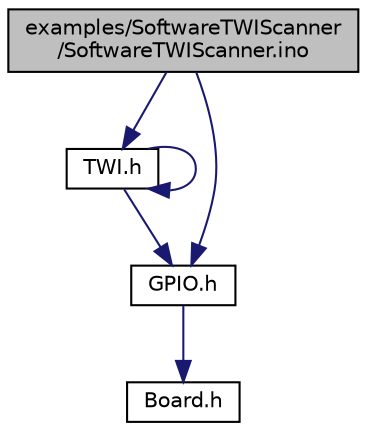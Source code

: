 digraph "examples/SoftwareTWIScanner/SoftwareTWIScanner.ino"
{
  edge [fontname="Helvetica",fontsize="10",labelfontname="Helvetica",labelfontsize="10"];
  node [fontname="Helvetica",fontsize="10",shape=record];
  Node1 [label="examples/SoftwareTWIScanner\l/SoftwareTWIScanner.ino",height=0.2,width=0.4,color="black", fillcolor="grey75", style="filled", fontcolor="black"];
  Node1 -> Node2 [color="midnightblue",fontsize="10",style="solid",fontname="Helvetica"];
  Node2 [label="TWI.h",height=0.2,width=0.4,color="black", fillcolor="white", style="filled",URL="$d7/d67/TWI_8h.html"];
  Node2 -> Node2 [color="midnightblue",fontsize="10",style="solid",fontname="Helvetica"];
  Node2 -> Node3 [color="midnightblue",fontsize="10",style="solid",fontname="Helvetica"];
  Node3 [label="GPIO.h",height=0.2,width=0.4,color="black", fillcolor="white", style="filled",URL="$dc/dbe/GPIO_8h.html"];
  Node3 -> Node4 [color="midnightblue",fontsize="10",style="solid",fontname="Helvetica"];
  Node4 [label="Board.h",height=0.2,width=0.4,color="black", fillcolor="white", style="filled",URL="$dd/dd3/Board_8h.html"];
  Node1 -> Node3 [color="midnightblue",fontsize="10",style="solid",fontname="Helvetica"];
}
